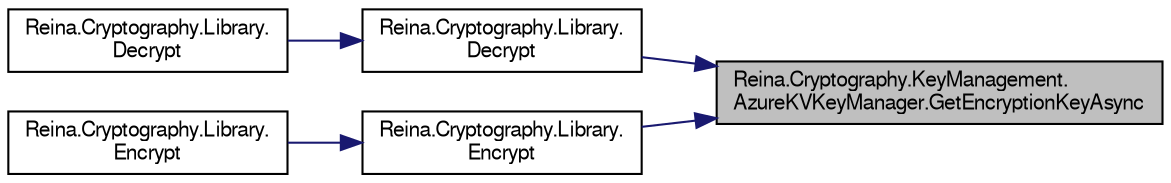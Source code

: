 digraph "Reina.Cryptography.KeyManagement.AzureKVKeyManager.GetEncryptionKeyAsync"
{
 // LATEX_PDF_SIZE
  edge [fontname="FreeSans",fontsize="10",labelfontname="FreeSans",labelfontsize="10"];
  node [fontname="FreeSans",fontsize="10",shape=record];
  rankdir="RL";
  Node1 [label="Reina.Cryptography.KeyManagement.\lAzureKVKeyManager.GetEncryptionKeyAsync",height=0.2,width=0.4,color="black", fillcolor="grey75", style="filled", fontcolor="black",tooltip="Asynchronously retrieves an encryption key from Azure Key Vault or the local cache."];
  Node1 -> Node2 [dir="back",color="midnightblue",fontsize="10",style="solid",fontname="FreeSans"];
  Node2 [label="Reina.Cryptography.Library.\lDecrypt",height=0.2,width=0.4,color="black", fillcolor="white", style="filled",URL="$class_reina_1_1_cryptography_1_1_library.html#a98ecb713792622e2faac792d3f31015c",tooltip="Decrypts a Base64-encoded string using three distinct keys for Twofish, Serpent, and AES encryption a..."];
  Node2 -> Node3 [dir="back",color="midnightblue",fontsize="10",style="solid",fontname="FreeSans"];
  Node3 [label="Reina.Cryptography.Library.\lDecrypt",height=0.2,width=0.4,color="black", fillcolor="white", style="filled",URL="$class_reina_1_1_cryptography_1_1_library.html#a08e8d9a9e8589565087dac21f0a0fbb8",tooltip="Decrypts a Base64-encoded string synchronously using a specified key retrieved asynchronously from Az..."];
  Node1 -> Node4 [dir="back",color="midnightblue",fontsize="10",style="solid",fontname="FreeSans"];
  Node4 [label="Reina.Cryptography.Library.\lEncrypt",height=0.2,width=0.4,color="black", fillcolor="white", style="filled",URL="$class_reina_1_1_cryptography_1_1_library.html#ab51581b077aa84ccfcfd9b753dd897e6",tooltip="Encrypts a plaintext string using three distinct keys for Twofish, Serpent, and AES encryption algori..."];
  Node4 -> Node5 [dir="back",color="midnightblue",fontsize="10",style="solid",fontname="FreeSans"];
  Node5 [label="Reina.Cryptography.Library.\lEncrypt",height=0.2,width=0.4,color="black", fillcolor="white", style="filled",URL="$class_reina_1_1_cryptography_1_1_library.html#a2dadbd8156744b46de813015772c5b8b",tooltip="Encrypts a plaintext string synchronously using a specified key retrieved asynchronously from Azure K..."];
}

